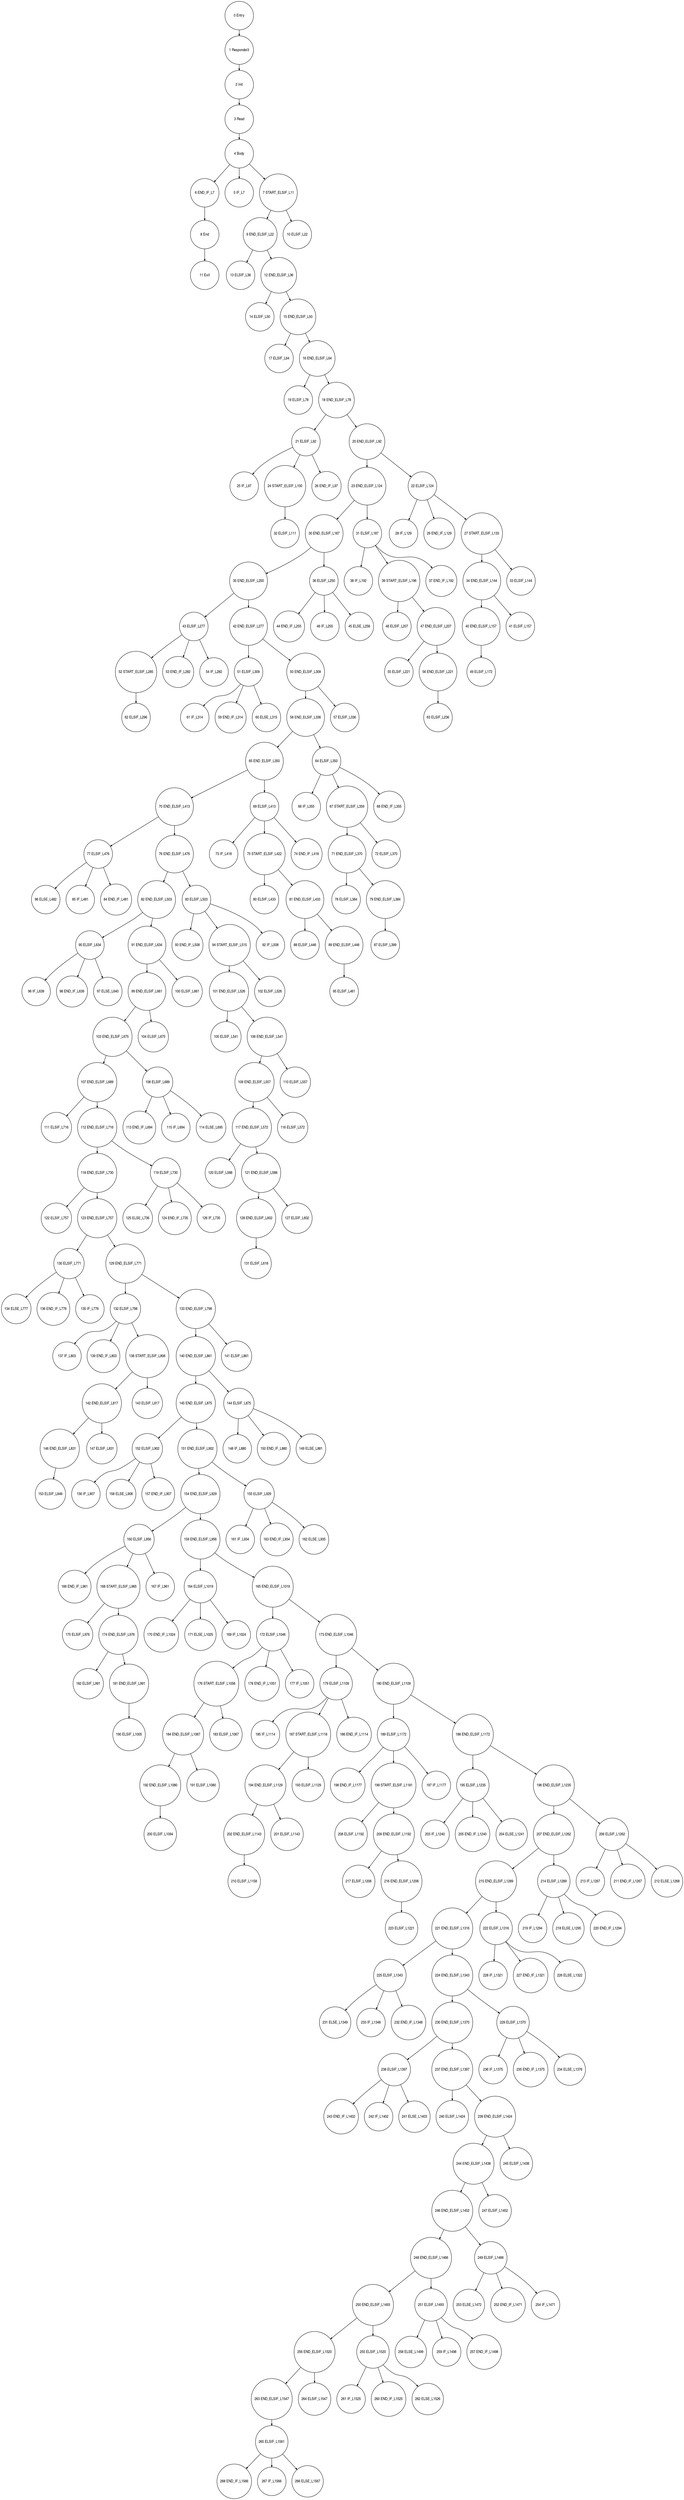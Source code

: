 digraph G {
  ranksep=.25;
  edge [arrowsize=.5]
  node [shape=circle, fontname="ArialNarrow",
        fontsize=12,  height=1.2];
  "243 END_IF_L1402"; "223 ELSIF_L1221"; "23 END_ELSIF_L124"; "217 ELSIF_L1206"; "195 ELSIF_L1235"; "225 ELSIF_L1343"; "146 END_ELSIF_L831"; "161 IF_L934"; "248 END_ELSIF_L1466"; "128 END_ELSIF_L602"; "107 END_ELSIF_L689"; "236 IF_L1375"; "198 END_IF_L1177"; "268 END_IF_L1566"; "35 END_ELSIF_L250"; "263 END_ELSIF_L1547"; "230 END_ELSIF_L1370"; "132 ELSIF_L798"; "17 ELSIF_L64"; "34 END_ELSIF_L144"; "200 ELSIF_L1094"; "73 IF_L418"; "213 IF_L1267"; "113 END_IF_L694"; "253 ELSE_L1472"; "125 ELSE_L736"; "235 END_IF_L1375"; "19 ELSIF_L78"; "6 END_IF_L7"; "137 IF_L803"; "115 IF_L694"; "66 IF_L355"; "101 END_ELSIF_L526"; "18 END_ELSIF_L78"; "108 ELSIF_L689"; "96 IF_L639"; "5 IF_L7"; "267 IF_L1566"; "202 END_ELSIF_L1143"; "139 END_IF_L803"; "71 END_ELSIF_L370"; "63 ELSIF_L236"; "65 END_ELSIF_L350"; "86 ELSE_L482"; "88 ELSIF_L446"; "38 IF_L192"; "98 END_IF_L639"; "39 START_ELSIF_L196"; "40 END_ELSIF_L157"; "44 END_IF_L255"; "203 IF_L1240"; "175 ELSIF_L976"; "64 ELSIF_L350"; "90 ELSIF_L634"; "93 END_IF_L508"; "130 ELSIF_L771"; "176 START_ELSIF_L1056"; "67 START_ELSIF_L359"; "231 ELSE_L1349"; "256 END_ELSIF_L1520"; "99 END_ELSIF_L661"; "215 END_ELSIF_L1289"; "61 IF_L314"; "102 ELSIF_L526"; "208 ELSIF_L1192"; "48 ELSIF_L207"; "238 ELSIF_L1397"; "261 IF_L1525"; "184 END_ELSIF_L1067"; "255 ELSIF_L1520"; "114 ELSE_L695"; "82 END_ELSIF_L503"; "258 ELSE_L1499"; "185 IF_L1114"; "260 END_IF_L1525"; "211 END_IF_L1267"; "36 ELSIF_L250"; "182 ELSIF_L991"; "117 END_ELSIF_L572"; "166 END_IF_L961"; "109 END_ELSIF_L557"; "156 IF_L907"; "47 END_ELSIF_L207"; "122 ELSIF_L757"; "25 IF_L97"; "187 START_ELSIF_L1118"; "111 ELSIF_L716"; "124 END_IF_L735"; "154 END_ELSIF_L929"; "134 ELSE_L777"; "152 ELSIF_L902"; "179 ELSIF_L1109"; "68 END_IF_L355"; "52 START_ELSIF_L285"; "174 END_ELSIF_L976"; "160 ELSIF_L956"; "11 Exit"; "91 END_ELSIF_L634"; "4 Body"; "110 ELSIF_L557"; "14 ELSIF_L50"; "94 START_ELSIF_L515"; "252 END_IF_L1471"; "72 ELSIF_L370"; "155 ELSIF_L929"; "178 END_IF_L1051"; "219 IF_L1294"; "265 ELSIF_L1561"; "159 END_ELSIF_L956"; "75 START_ELSIF_L422"; "51 ELSIF_L309"; "199 START_ELSIF_L1181"; "209 END_ELSIF_L1192"; "244 END_ELSIF_L1438"; "259 IF_L1498"; "168 START_ELSIF_L965"; "53 END_IF_L282"; "153 ELSIF_L846"; "234 ELSE_L1376"; "16 END_ELSIF_L64"; "192 END_ELSIF_L1080"; "30 END_ELSIF_L187"; "190 ELSIF_L1005"; "237 END_ELSIF_L1397"; "58 END_ELSIF_L336"; "148 IF_L880"; "13 ELSIF_L36"; "15 END_ELSIF_L50"; "80 ELSIF_L433"; "233 IF_L1348"; "131 ELSIF_L618"; "50 END_ELSIF_L309"; "41 ELSIF_L157"; "212 ELSE_L1268"; "262 ELSE_L1526"; "170 END_IF_L1024"; "43 ELSIF_L277"; "145 END_ELSIF_L875"; "118 END_ELSIF_L730"; "85 IF_L481"; "21 ELSIF_L92"; "214 ELSIF_L1289"; "49 ELSIF_L172"; "119 ELSIF_L730"; "116 ELSIF_L572"; "84 END_IF_L481"; "164 ELSIF_L1019"; "218 ELSE_L1295"; "201 ELSIF_L1143"; "177 IF_L1051"; "189 ELSIF_L1172"; "207 END_ELSIF_L1262"; "70 END_ELSIF_L413"; "120 ELSIF_L588"; "206 ELSIF_L1262"; "129 END_ELSIF_L771"; "105 ELSIF_L541"; "77 ELSIF_L476"; "183 ELSIF_L1067"; "205 END_IF_L1240"; "196 END_ELSIF_L1235"; "37 END_IF_L192"; "59 END_IF_L314"; "163 END_IF_L934"; "191 ELSIF_L1080"; "126 IF_L735"; "46 IF_L255"; "240 ELSIF_L1424"; "78 ELSIF_L384"; "123 END_ELSIF_L757"; "121 END_ELSIF_L588"; "228 IF_L1321"; "151 END_ELSIF_L902"; "62 ELSIF_L296"; "42 END_ELSIF_L277"; "24 START_ELSIF_L100"; "9 END_ELSIF_L22"; "1 Responder3"; "45 ELSE_L256"; "239 END_ELSIF_L1424"; "162 ELSE_L935"; "197 IF_L1177"; "92 IF_L508"; "172 ELSIF_L1046"; "136 END_IF_L776"; "95 ELSIF_L461"; "87 ELSIF_L399"; "246 END_ELSIF_L1452"; "171 ELSE_L1025"; "2 Init"; "242 IF_L1402"; "210 ELSIF_L1158"; "221 END_ELSIF_L1316"; "57 ELSIF_L336"; "232 END_IF_L1348"; "22 ELSIF_L124"; "55 ELSIF_L221"; "81 END_ELSIF_L433"; "194 END_ELSIF_L1129"; "3 Read"; "250 END_ELSIF_L1493"; "227 END_IF_L1321"; "144 ELSIF_L875"; "83 ELSIF_L503"; "69 ELSIF_L413"; "32 ELSIF_L111"; "169 IF_L1024"; "224 END_ELSIF_L1343"; "106 END_ELSIF_L541"; "249 ELSIF_L1466"; "220 END_IF_L1294"; "257 END_IF_L1498"; "76 END_ELSIF_L476"; "100 ELSIF_L661"; "266 ELSE_L1567"; "26 END_IF_L97"; "127 ELSIF_L602"; "264 ELSIF_L1547"; "138 START_ELSIF_L806"; "33 ELSIF_L144"; "142 END_ELSIF_L817"; "7 START_ELSIF_L11"; "226 ELSE_L1322"; "186 END_IF_L1114"; "140 END_ELSIF_L861"; "74 END_IF_L418"; "28 IF_L129"; "29 END_IF_L129"; "180 END_ELSIF_L1109"; "165 END_ELSIF_L1019"; "147 ELSIF_L831"; "0 Entry"; "241 ELSE_L1403"; "89 END_ELSIF_L446"; "10 ELSIF_L22"; "135 IF_L776"; "12 END_ELSIF_L36"; "229 ELSIF_L1370"; "216 END_ELSIF_L1206"; "143 ELSIF_L817"; "31 ELSIF_L187"; "247 ELSIF_L1452"; "20 END_ELSIF_L92"; "60 ELSE_L315"; "97 ELSE_L640"; "133 END_ELSIF_L798"; "150 END_IF_L880"; "79 END_ELSIF_L384"; "254 IF_L1471"; "167 IF_L961"; "112 END_ELSIF_L716"; "181 END_ELSIF_L991"; "141 ELSIF_L861"; "149 ELSE_L881"; "204 ELSE_L1241"; "103 END_ELSIF_L675"; "193 ELSIF_L1129"; "27 START_ELSIF_L133"; "251 ELSIF_L1493"; "173 END_ELSIF_L1046"; "222 ELSIF_L1316"; "56 END_ELSIF_L221"; "104 ELSIF_L675"; "158 ELSE_L908"; "8 End"; "188 END_ELSIF_L1172"; "54 IF_L282"; "157 END_IF_L907"; "245 ELSIF_L1438"; 
  "216 END_ELSIF_L1206" -> "223 ELSIF_L1221";
  "129 END_ELSIF_L771" -> "132 ELSIF_L798";
  "129 END_ELSIF_L771" -> "133 END_ELSIF_L798";
  "43 ELSIF_L277" -> "52 START_ELSIF_L285";
  "43 ELSIF_L277" -> "53 END_IF_L282";
  "43 ELSIF_L277" -> "54 IF_L282";
  "94 START_ELSIF_L515" -> "101 END_ELSIF_L526";
  "94 START_ELSIF_L515" -> "102 ELSIF_L526";
  "101 END_ELSIF_L526" -> "105 ELSIF_L541";
  "101 END_ELSIF_L526" -> "106 END_ELSIF_L541";
  "189 ELSIF_L1172" -> "197 IF_L1177";
  "189 ELSIF_L1172" -> "198 END_IF_L1177";
  "189 ELSIF_L1172" -> "199 START_ELSIF_L1181";
  "99 END_ELSIF_L661" -> "103 END_ELSIF_L675";
  "99 END_ELSIF_L661" -> "104 ELSIF_L675";
  "246 END_ELSIF_L1452" -> "248 END_ELSIF_L1466";
  "246 END_ELSIF_L1452" -> "249 ELSIF_L1466";
  "160 ELSIF_L956" -> "166 END_IF_L961";
  "160 ELSIF_L956" -> "167 IF_L961";
  "160 ELSIF_L956" -> "168 START_ELSIF_L965";
  "70 END_ELSIF_L413" -> "76 END_ELSIF_L476";
  "70 END_ELSIF_L413" -> "77 ELSIF_L476";
  "214 ELSIF_L1289" -> "218 ELSE_L1295";
  "214 ELSIF_L1289" -> "219 IF_L1294";
  "214 ELSIF_L1289" -> "220 END_IF_L1294";
  "172 ELSIF_L1046" -> "176 START_ELSIF_L1056";
  "172 ELSIF_L1046" -> "177 IF_L1051";
  "172 ELSIF_L1046" -> "178 END_IF_L1051";
  "180 END_ELSIF_L1109" -> "188 END_ELSIF_L1172";
  "180 END_ELSIF_L1109" -> "189 ELSIF_L1172";
  "181 END_ELSIF_L991" -> "190 ELSIF_L1005";
  "119 ELSIF_L730" -> "124 END_IF_L735";
  "119 ELSIF_L730" -> "125 ELSE_L736";
  "119 ELSIF_L730" -> "126 IF_L735";
  "248 END_ELSIF_L1466" -> "250 END_ELSIF_L1493";
  "248 END_ELSIF_L1466" -> "251 ELSIF_L1493";
  "224 END_ELSIF_L1343" -> "229 ELSIF_L1370";
  "224 END_ELSIF_L1343" -> "230 END_ELSIF_L1370";
  "82 END_ELSIF_L503" -> "90 ELSIF_L634";
  "82 END_ELSIF_L503" -> "91 END_ELSIF_L634";
  "0 Entry" -> "1 Responder3";
  "140 END_ELSIF_L861" -> "144 ELSIF_L875";
  "140 END_ELSIF_L861" -> "145 END_ELSIF_L875";
  "39 START_ELSIF_L196" -> "47 END_ELSIF_L207";
  "39 START_ELSIF_L196" -> "48 ELSIF_L207";
  "196 END_ELSIF_L1235" -> "206 ELSIF_L1262";
  "196 END_ELSIF_L1235" -> "207 END_ELSIF_L1262";
  "31 ELSIF_L187" -> "37 END_IF_L192";
  "31 ELSIF_L187" -> "38 IF_L192";
  "31 ELSIF_L187" -> "39 START_ELSIF_L196";
  "123 END_ELSIF_L757" -> "129 END_ELSIF_L771";
  "123 END_ELSIF_L757" -> "130 ELSIF_L771";
  "91 END_ELSIF_L634" -> "99 END_ELSIF_L661";
  "91 END_ELSIF_L634" -> "100 ELSIF_L661";
  "145 END_ELSIF_L875" -> "151 END_ELSIF_L902";
  "145 END_ELSIF_L875" -> "152 ELSIF_L902";
  "117 END_ELSIF_L572" -> "120 ELSIF_L588";
  "117 END_ELSIF_L572" -> "121 END_ELSIF_L588";
  "256 END_ELSIF_L1520" -> "263 END_ELSIF_L1547";
  "256 END_ELSIF_L1520" -> "264 ELSIF_L1547";
  "77 ELSIF_L476" -> "84 END_IF_L481";
  "77 ELSIF_L476" -> "85 IF_L481";
  "77 ELSIF_L476" -> "86 ELSE_L482";
  "64 ELSIF_L350" -> "66 IF_L355";
  "64 ELSIF_L350" -> "67 START_ELSIF_L359";
  "64 ELSIF_L350" -> "68 END_IF_L355";
  "47 END_ELSIF_L207" -> "55 ELSIF_L221";
  "47 END_ELSIF_L207" -> "56 END_ELSIF_L221";
  "107 END_ELSIF_L689" -> "111 ELSIF_L716";
  "107 END_ELSIF_L689" -> "112 END_ELSIF_L716";
  "89 END_ELSIF_L446" -> "95 ELSIF_L461";
  "152 ELSIF_L902" -> "156 IF_L907";
  "152 ELSIF_L902" -> "157 END_IF_L907";
  "152 ELSIF_L902" -> "158 ELSE_L908";
  "192 END_ELSIF_L1080" -> "200 ELSIF_L1094";
  "56 END_ELSIF_L221" -> "63 ELSIF_L236";
  "22 ELSIF_L124" -> "27 START_ELSIF_L133";
  "22 ELSIF_L124" -> "28 IF_L129";
  "22 ELSIF_L124" -> "29 END_IF_L129";
  "20 END_ELSIF_L92" -> "22 ELSIF_L124";
  "20 END_ELSIF_L92" -> "23 END_ELSIF_L124";
  "58 END_ELSIF_L336" -> "64 ELSIF_L350";
  "58 END_ELSIF_L336" -> "65 END_ELSIF_L350";
  "255 ELSIF_L1520" -> "260 END_IF_L1525";
  "255 ELSIF_L1520" -> "261 IF_L1525";
  "255 ELSIF_L1520" -> "262 ELSE_L1526";
  "8 End" -> "11 Exit";
  "36 ELSIF_L250" -> "44 END_IF_L255";
  "36 ELSIF_L250" -> "45 ELSE_L256";
  "36 ELSIF_L250" -> "46 IF_L255";
  "263 END_ELSIF_L1547" -> "265 ELSIF_L1561";
  "239 END_ELSIF_L1424" -> "244 END_ELSIF_L1438";
  "239 END_ELSIF_L1424" -> "245 ELSIF_L1438";
  "75 START_ELSIF_L422" -> "80 ELSIF_L433";
  "75 START_ELSIF_L422" -> "81 END_ELSIF_L433";
  "222 ELSIF_L1316" -> "226 ELSE_L1322";
  "222 ELSIF_L1316" -> "227 END_IF_L1321";
  "222 ELSIF_L1316" -> "228 IF_L1321";
  "106 END_ELSIF_L541" -> "109 END_ELSIF_L557";
  "106 END_ELSIF_L541" -> "110 ELSIF_L557";
  "155 ELSIF_L929" -> "161 IF_L934";
  "155 ELSIF_L929" -> "162 ELSE_L935";
  "155 ELSIF_L929" -> "163 END_IF_L934";
  "50 END_ELSIF_L309" -> "57 ELSIF_L336";
  "50 END_ELSIF_L309" -> "58 END_ELSIF_L336";
  "244 END_ELSIF_L1438" -> "246 END_ELSIF_L1452";
  "244 END_ELSIF_L1438" -> "247 ELSIF_L1452";
  "221 END_ELSIF_L1316" -> "224 END_ELSIF_L1343";
  "221 END_ELSIF_L1316" -> "225 ELSIF_L1343";
  "18 END_ELSIF_L78" -> "20 END_ELSIF_L92";
  "18 END_ELSIF_L78" -> "21 ELSIF_L92";
  "7 START_ELSIF_L11" -> "9 END_ELSIF_L22";
  "7 START_ELSIF_L11" -> "10 ELSIF_L22";
  "109 END_ELSIF_L557" -> "116 ELSIF_L572";
  "109 END_ELSIF_L557" -> "117 END_ELSIF_L572";
  "133 END_ELSIF_L798" -> "140 END_ELSIF_L861";
  "133 END_ELSIF_L798" -> "141 ELSIF_L861";
  "81 END_ELSIF_L433" -> "88 ELSIF_L446";
  "81 END_ELSIF_L433" -> "89 END_ELSIF_L446";
  "103 END_ELSIF_L675" -> "107 END_ELSIF_L689";
  "103 END_ELSIF_L675" -> "108 ELSIF_L689";
  "16 END_ELSIF_L64" -> "18 END_ELSIF_L78";
  "16 END_ELSIF_L64" -> "19 ELSIF_L78";
  "215 END_ELSIF_L1289" -> "221 END_ELSIF_L1316";
  "215 END_ELSIF_L1289" -> "222 ELSIF_L1316";
  "173 END_ELSIF_L1046" -> "179 ELSIF_L1109";
  "173 END_ELSIF_L1046" -> "180 END_ELSIF_L1109";
  "35 END_ELSIF_L250" -> "42 END_ELSIF_L277";
  "35 END_ELSIF_L250" -> "43 ELSIF_L277";
  "71 END_ELSIF_L370" -> "78 ELSIF_L384";
  "71 END_ELSIF_L370" -> "79 END_ELSIF_L384";
  "51 ELSIF_L309" -> "59 END_IF_L314";
  "51 ELSIF_L309" -> "60 ELSE_L315";
  "51 ELSIF_L309" -> "61 IF_L314";
  "2 Init" -> "3 Read";
  "23 END_ELSIF_L124" -> "30 END_ELSIF_L187";
  "23 END_ELSIF_L124" -> "31 ELSIF_L187";
  "154 END_ELSIF_L929" -> "159 END_ELSIF_L956";
  "154 END_ELSIF_L929" -> "160 ELSIF_L956";
  "199 START_ELSIF_L1181" -> "208 ELSIF_L1192";
  "199 START_ELSIF_L1181" -> "209 END_ELSIF_L1192";
  "27 START_ELSIF_L133" -> "33 ELSIF_L144";
  "27 START_ELSIF_L133" -> "34 END_ELSIF_L144";
  "34 END_ELSIF_L144" -> "40 END_ELSIF_L157";
  "34 END_ELSIF_L144" -> "41 ELSIF_L157";
  "79 END_ELSIF_L384" -> "87 ELSIF_L399";
  "188 END_ELSIF_L1172" -> "195 ELSIF_L1235";
  "188 END_ELSIF_L1172" -> "196 END_ELSIF_L1235";
  "138 START_ELSIF_L806" -> "142 END_ELSIF_L817";
  "138 START_ELSIF_L806" -> "143 ELSIF_L817";
  "132 ELSIF_L798" -> "137 IF_L803";
  "132 ELSIF_L798" -> "138 START_ELSIF_L806";
  "132 ELSIF_L798" -> "139 END_IF_L803";
  "15 END_ELSIF_L50" -> "16 END_ELSIF_L64";
  "15 END_ELSIF_L50" -> "17 ELSIF_L64";
  "265 ELSIF_L1561" -> "266 ELSE_L1567";
  "265 ELSIF_L1561" -> "267 IF_L1566";
  "265 ELSIF_L1561" -> "268 END_IF_L1566";
  "142 END_ELSIF_L817" -> "146 END_ELSIF_L831";
  "142 END_ELSIF_L817" -> "147 ELSIF_L831";
  "6 END_IF_L7" -> "8 End";
  "21 ELSIF_L92" -> "24 START_ELSIF_L100";
  "21 ELSIF_L92" -> "25 IF_L97";
  "21 ELSIF_L92" -> "26 END_IF_L97";
  "24 START_ELSIF_L100" -> "32 ELSIF_L111";
  "65 END_ELSIF_L350" -> "69 ELSIF_L413";
  "65 END_ELSIF_L350" -> "70 END_ELSIF_L413";
  "184 END_ELSIF_L1067" -> "191 ELSIF_L1080";
  "184 END_ELSIF_L1067" -> "192 END_ELSIF_L1080";
  "121 END_ELSIF_L588" -> "127 ELSIF_L602";
  "121 END_ELSIF_L588" -> "128 END_ELSIF_L602";
  "108 ELSIF_L689" -> "113 END_IF_L694";
  "108 ELSIF_L689" -> "114 ELSE_L695";
  "108 ELSIF_L689" -> "115 IF_L694";
  "195 ELSIF_L1235" -> "203 IF_L1240";
  "195 ELSIF_L1235" -> "204 ELSE_L1241";
  "195 ELSIF_L1235" -> "205 END_IF_L1240";
  "151 END_ELSIF_L902" -> "154 END_ELSIF_L929";
  "151 END_ELSIF_L902" -> "155 ELSIF_L929";
  "67 START_ELSIF_L359" -> "71 END_ELSIF_L370";
  "67 START_ELSIF_L359" -> "72 ELSIF_L370";
  "12 END_ELSIF_L36" -> "14 ELSIF_L50";
  "12 END_ELSIF_L36" -> "15 END_ELSIF_L50";
  "179 ELSIF_L1109" -> "185 IF_L1114";
  "179 ELSIF_L1109" -> "186 END_IF_L1114";
  "179 ELSIF_L1109" -> "187 START_ELSIF_L1118";
  "176 START_ELSIF_L1056" -> "183 ELSIF_L1067";
  "176 START_ELSIF_L1056" -> "184 END_ELSIF_L1067";
  "209 END_ELSIF_L1192" -> "216 END_ELSIF_L1206";
  "209 END_ELSIF_L1192" -> "217 ELSIF_L1206";
  "76 END_ELSIF_L476" -> "82 END_ELSIF_L503";
  "76 END_ELSIF_L476" -> "83 ELSIF_L503";
  "249 ELSIF_L1466" -> "252 END_IF_L1471";
  "249 ELSIF_L1466" -> "253 ELSE_L1472";
  "249 ELSIF_L1466" -> "254 IF_L1471";
  "225 ELSIF_L1343" -> "231 ELSE_L1349";
  "225 ELSIF_L1343" -> "232 END_IF_L1348";
  "225 ELSIF_L1343" -> "233 IF_L1348";
  "52 START_ELSIF_L285" -> "62 ELSIF_L296";
  "194 END_ELSIF_L1129" -> "201 ELSIF_L1143";
  "194 END_ELSIF_L1129" -> "202 END_ELSIF_L1143";
  "9 END_ELSIF_L22" -> "12 END_ELSIF_L36";
  "9 END_ELSIF_L22" -> "13 ELSIF_L36";
  "168 START_ELSIF_L965" -> "174 END_ELSIF_L976";
  "168 START_ELSIF_L965" -> "175 ELSIF_L976";
  "3 Read" -> "4 Body";
  "128 END_ELSIF_L602" -> "131 ELSIF_L618";
  "164 ELSIF_L1019" -> "169 IF_L1024";
  "164 ELSIF_L1019" -> "170 END_IF_L1024";
  "164 ELSIF_L1019" -> "171 ELSE_L1025";
  "83 ELSIF_L503" -> "92 IF_L508";
  "83 ELSIF_L503" -> "93 END_IF_L508";
  "83 ELSIF_L503" -> "94 START_ELSIF_L515";
  "251 ELSIF_L1493" -> "257 END_IF_L1498";
  "251 ELSIF_L1493" -> "258 ELSE_L1499";
  "251 ELSIF_L1493" -> "259 IF_L1498";
  "1 Responder3" -> "2 Init";
  "229 ELSIF_L1370" -> "234 ELSE_L1376";
  "229 ELSIF_L1370" -> "235 END_IF_L1375";
  "229 ELSIF_L1370" -> "236 IF_L1375";
  "165 END_ELSIF_L1019" -> "172 ELSIF_L1046";
  "165 END_ELSIF_L1019" -> "173 END_ELSIF_L1046";
  "30 END_ELSIF_L187" -> "35 END_ELSIF_L250";
  "30 END_ELSIF_L187" -> "36 ELSIF_L250";
  "250 END_ELSIF_L1493" -> "255 ELSIF_L1520";
  "250 END_ELSIF_L1493" -> "256 END_ELSIF_L1520";
  "174 END_ELSIF_L976" -> "181 END_ELSIF_L991";
  "174 END_ELSIF_L976" -> "182 ELSIF_L991";
  "230 END_ELSIF_L1370" -> "237 END_ELSIF_L1397";
  "230 END_ELSIF_L1370" -> "238 ELSIF_L1397";
  "118 END_ELSIF_L730" -> "122 ELSIF_L757";
  "118 END_ELSIF_L730" -> "123 END_ELSIF_L757";
  "144 ELSIF_L875" -> "148 IF_L880";
  "144 ELSIF_L875" -> "149 ELSE_L881";
  "144 ELSIF_L875" -> "150 END_IF_L880";
  "90 ELSIF_L634" -> "96 IF_L639";
  "90 ELSIF_L634" -> "97 ELSE_L640";
  "90 ELSIF_L634" -> "98 END_IF_L639";
  "187 START_ELSIF_L1118" -> "193 ELSIF_L1129";
  "187 START_ELSIF_L1118" -> "194 END_ELSIF_L1129";
  "130 ELSIF_L771" -> "134 ELSE_L777";
  "130 ELSIF_L771" -> "135 IF_L776";
  "130 ELSIF_L771" -> "136 END_IF_L776";
  "202 END_ELSIF_L1143" -> "210 ELSIF_L1158";
  "207 END_ELSIF_L1262" -> "214 ELSIF_L1289";
  "207 END_ELSIF_L1262" -> "215 END_ELSIF_L1289";
  "238 ELSIF_L1397" -> "241 ELSE_L1403";
  "238 ELSIF_L1397" -> "242 IF_L1402";
  "238 ELSIF_L1397" -> "243 END_IF_L1402";
  "4 Body" -> "5 IF_L7";
  "4 Body" -> "6 END_IF_L7";
  "4 Body" -> "7 START_ELSIF_L11";
  "237 END_ELSIF_L1397" -> "239 END_ELSIF_L1424";
  "237 END_ELSIF_L1397" -> "240 ELSIF_L1424";
  "146 END_ELSIF_L831" -> "153 ELSIF_L846";
  "40 END_ELSIF_L157" -> "49 ELSIF_L172";
  "69 ELSIF_L413" -> "73 IF_L418";
  "69 ELSIF_L413" -> "74 END_IF_L418";
  "69 ELSIF_L413" -> "75 START_ELSIF_L422";
  "42 END_ELSIF_L277" -> "50 END_ELSIF_L309";
  "42 END_ELSIF_L277" -> "51 ELSIF_L309";
  "112 END_ELSIF_L716" -> "118 END_ELSIF_L730";
  "112 END_ELSIF_L716" -> "119 ELSIF_L730";
  "206 ELSIF_L1262" -> "211 END_IF_L1267";
  "206 ELSIF_L1262" -> "212 ELSE_L1268";
  "206 ELSIF_L1262" -> "213 IF_L1267";
  "159 END_ELSIF_L956" -> "164 ELSIF_L1019";
  "159 END_ELSIF_L956" -> "165 END_ELSIF_L1019";
}
